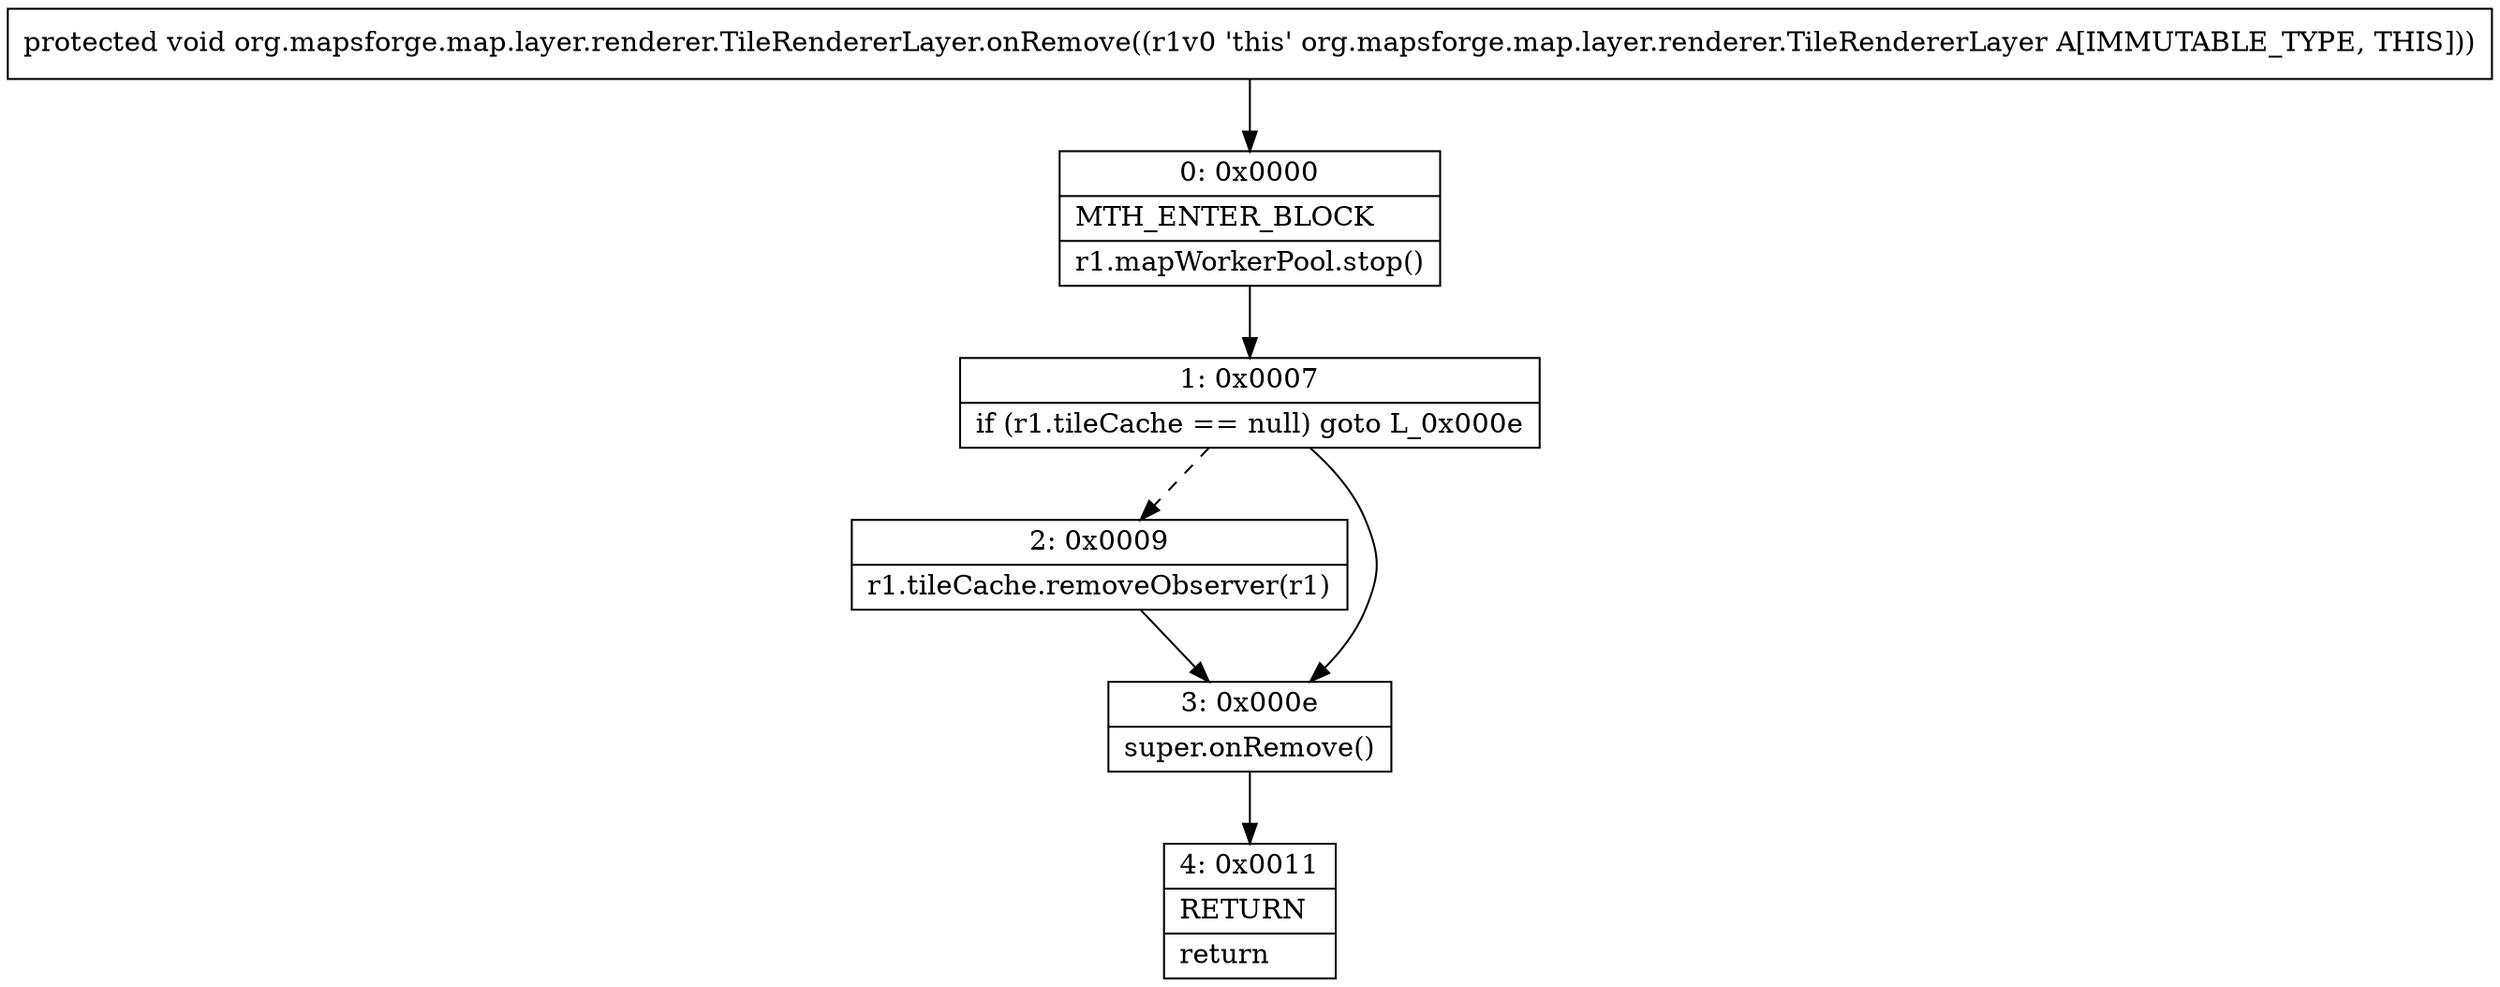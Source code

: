 digraph "CFG fororg.mapsforge.map.layer.renderer.TileRendererLayer.onRemove()V" {
Node_0 [shape=record,label="{0\:\ 0x0000|MTH_ENTER_BLOCK\l|r1.mapWorkerPool.stop()\l}"];
Node_1 [shape=record,label="{1\:\ 0x0007|if (r1.tileCache == null) goto L_0x000e\l}"];
Node_2 [shape=record,label="{2\:\ 0x0009|r1.tileCache.removeObserver(r1)\l}"];
Node_3 [shape=record,label="{3\:\ 0x000e|super.onRemove()\l}"];
Node_4 [shape=record,label="{4\:\ 0x0011|RETURN\l|return\l}"];
MethodNode[shape=record,label="{protected void org.mapsforge.map.layer.renderer.TileRendererLayer.onRemove((r1v0 'this' org.mapsforge.map.layer.renderer.TileRendererLayer A[IMMUTABLE_TYPE, THIS])) }"];
MethodNode -> Node_0;
Node_0 -> Node_1;
Node_1 -> Node_2[style=dashed];
Node_1 -> Node_3;
Node_2 -> Node_3;
Node_3 -> Node_4;
}

